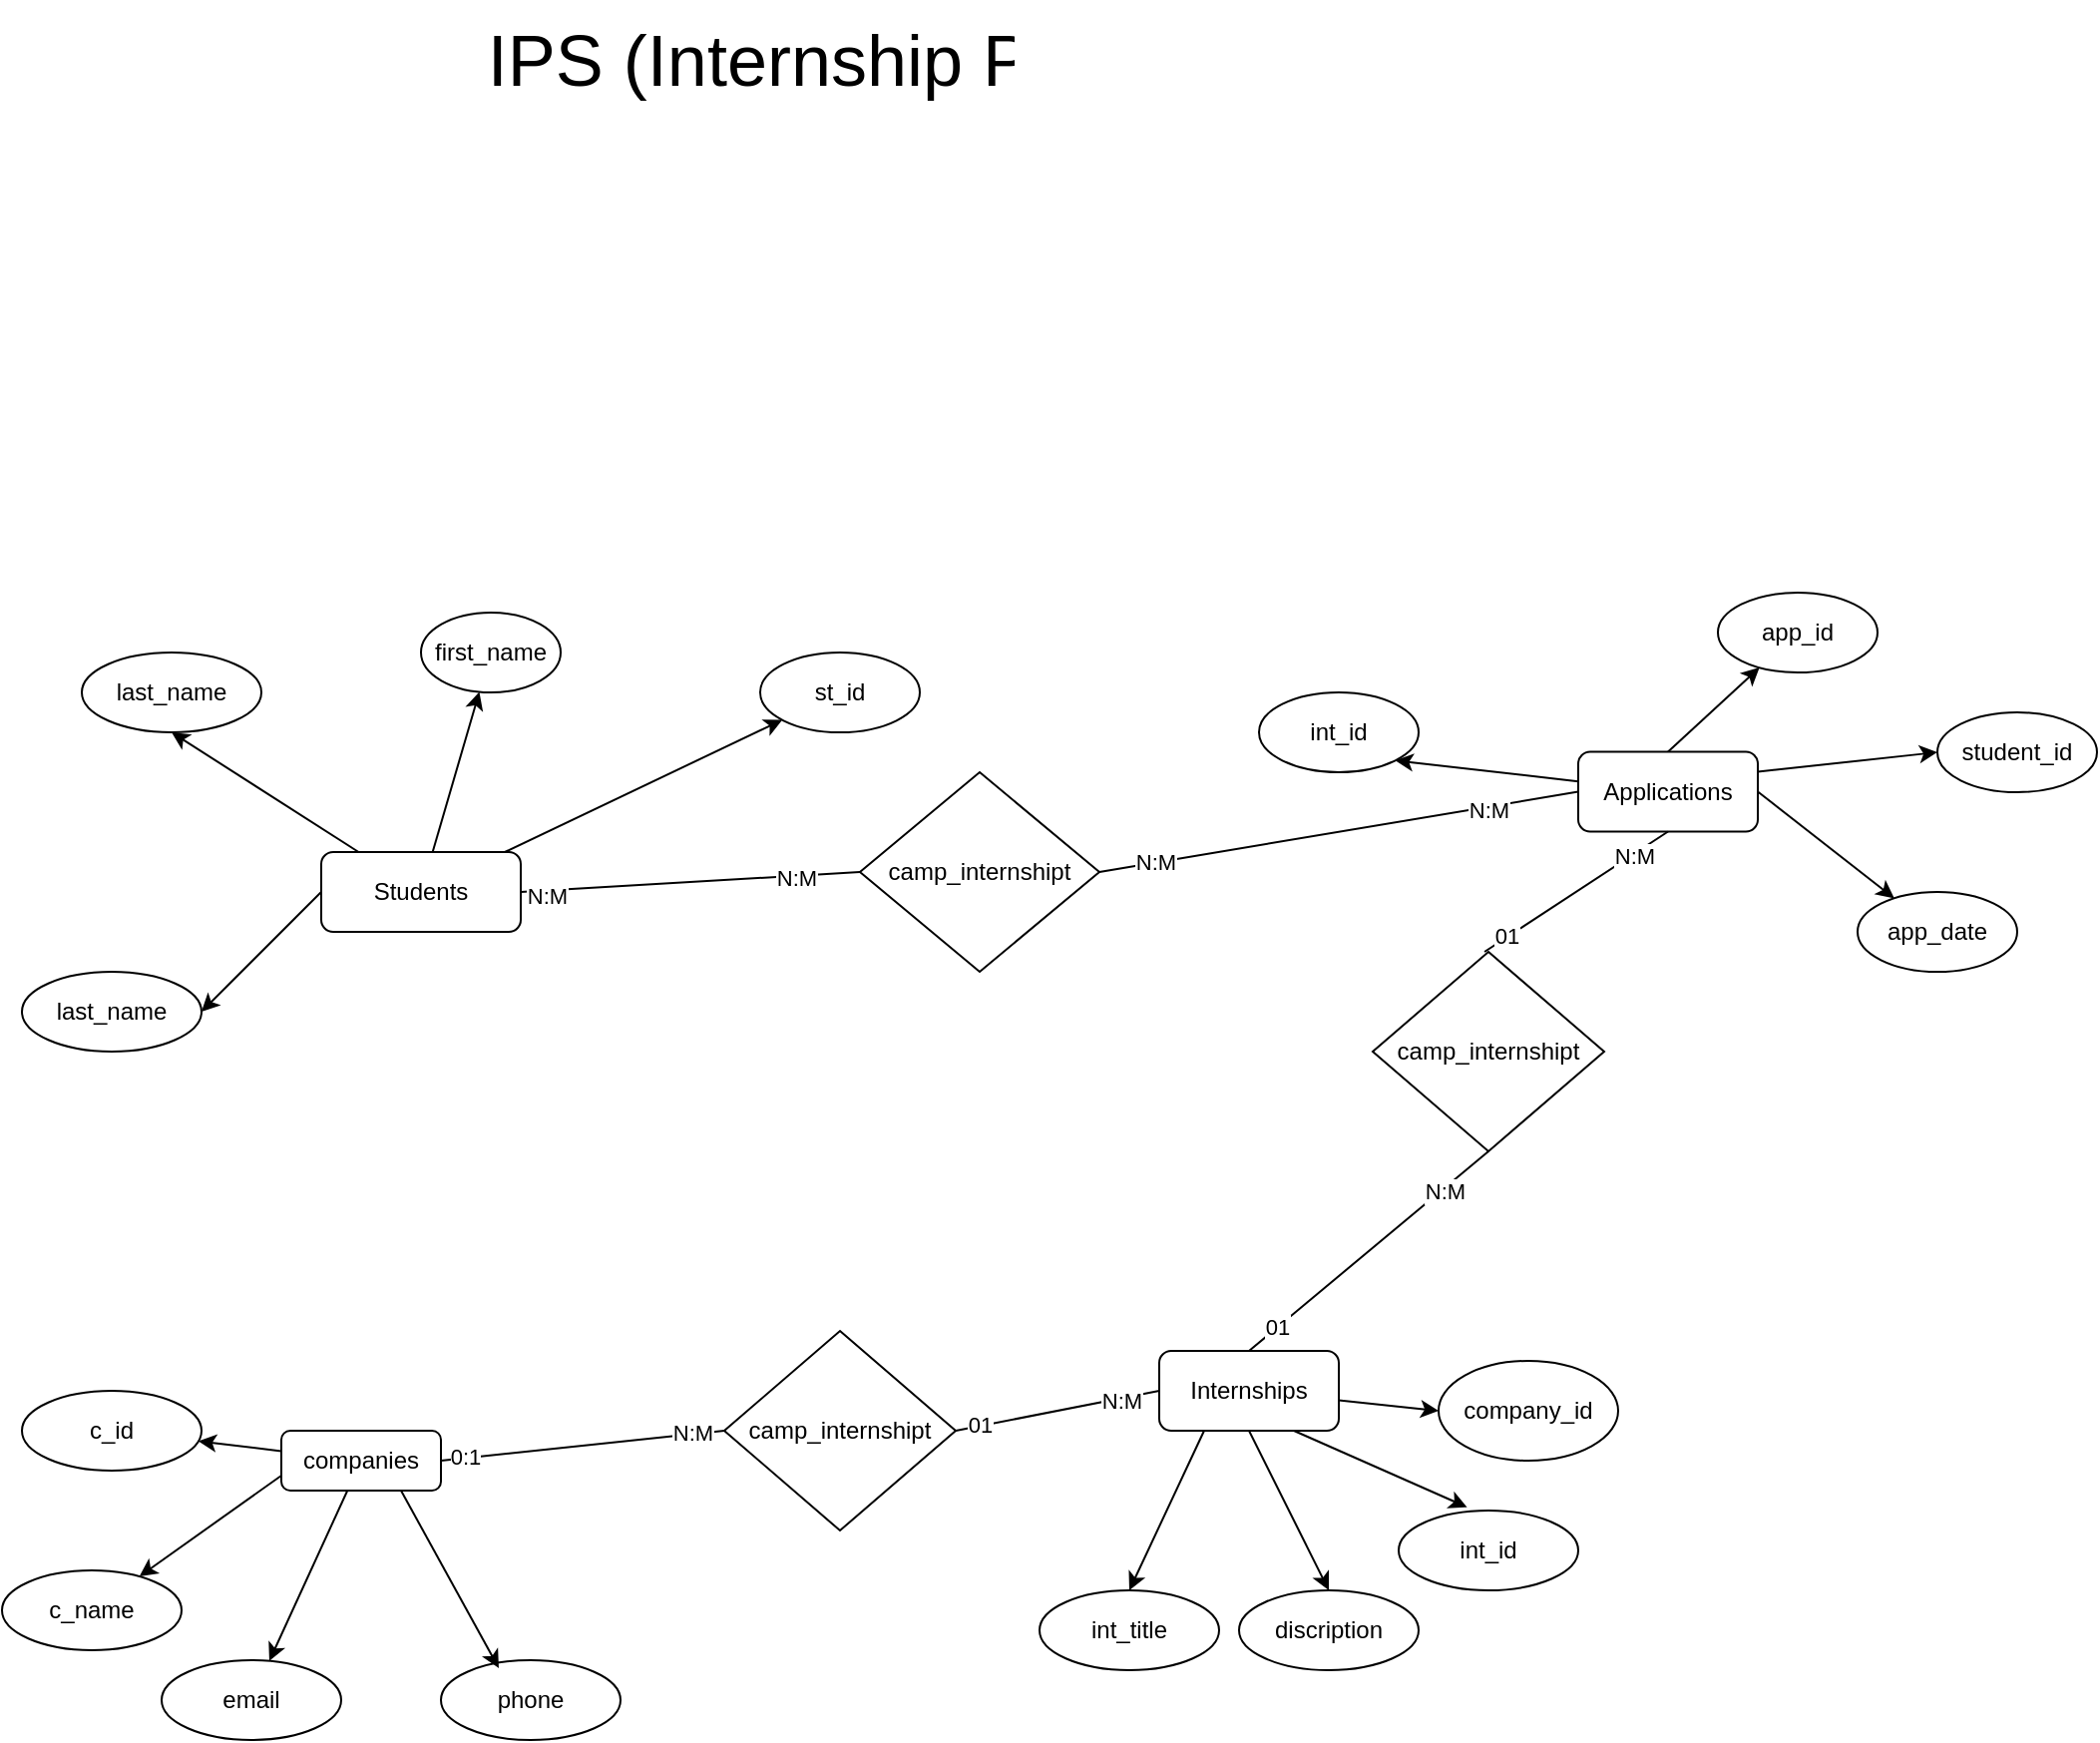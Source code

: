 <mxfile version="24.3.1" type="github">
  <diagram id="C5RBs43oDa-KdzZeNtuy" name="Page-1">
    <mxGraphModel dx="1764" dy="1096" grid="1" gridSize="10" guides="1" tooltips="1" connect="1" arrows="1" fold="1" page="1" pageScale="1" pageWidth="1169" pageHeight="1654" math="0" shadow="0">
      <root>
        <mxCell id="WIyWlLk6GJQsqaUBKTNV-0" />
        <mxCell id="WIyWlLk6GJQsqaUBKTNV-1" parent="WIyWlLk6GJQsqaUBKTNV-0" />
        <mxCell id="2hCVSm63KNfIA3iDKWOp-60" style="edgeStyle=none;rounded=0;orthogonalLoop=1;jettySize=auto;html=1;exitX=1;exitY=0.5;exitDx=0;exitDy=0;" edge="1" parent="WIyWlLk6GJQsqaUBKTNV-1" source="2hCVSm63KNfIA3iDKWOp-0" target="2hCVSm63KNfIA3iDKWOp-57">
          <mxGeometry relative="1" as="geometry" />
        </mxCell>
        <mxCell id="2hCVSm63KNfIA3iDKWOp-61" style="edgeStyle=none;rounded=0;orthogonalLoop=1;jettySize=auto;html=1;entryX=1;entryY=1;entryDx=0;entryDy=0;" edge="1" parent="WIyWlLk6GJQsqaUBKTNV-1" source="2hCVSm63KNfIA3iDKWOp-0" target="2hCVSm63KNfIA3iDKWOp-58">
          <mxGeometry relative="1" as="geometry" />
        </mxCell>
        <mxCell id="2hCVSm63KNfIA3iDKWOp-62" style="edgeStyle=none;rounded=0;orthogonalLoop=1;jettySize=auto;html=1;exitX=0.5;exitY=0;exitDx=0;exitDy=0;" edge="1" parent="WIyWlLk6GJQsqaUBKTNV-1" source="2hCVSm63KNfIA3iDKWOp-0" target="2hCVSm63KNfIA3iDKWOp-56">
          <mxGeometry relative="1" as="geometry" />
        </mxCell>
        <mxCell id="2hCVSm63KNfIA3iDKWOp-64" style="edgeStyle=none;rounded=0;orthogonalLoop=1;jettySize=auto;html=1;exitX=1;exitY=0.25;exitDx=0;exitDy=0;entryX=0;entryY=0.5;entryDx=0;entryDy=0;" edge="1" parent="WIyWlLk6GJQsqaUBKTNV-1" source="2hCVSm63KNfIA3iDKWOp-0" target="2hCVSm63KNfIA3iDKWOp-63">
          <mxGeometry relative="1" as="geometry" />
        </mxCell>
        <mxCell id="2hCVSm63KNfIA3iDKWOp-0" value="Applications" style="rounded=1;whiteSpace=wrap;html=1;" vertex="1" parent="WIyWlLk6GJQsqaUBKTNV-1">
          <mxGeometry x="850" y="419.75" width="90" height="40" as="geometry" />
        </mxCell>
        <mxCell id="2hCVSm63KNfIA3iDKWOp-5" value="" style="rounded=0;orthogonalLoop=1;jettySize=auto;html=1;" edge="1" parent="WIyWlLk6GJQsqaUBKTNV-1" source="2hCVSm63KNfIA3iDKWOp-1" target="2hCVSm63KNfIA3iDKWOp-4">
          <mxGeometry relative="1" as="geometry" />
        </mxCell>
        <mxCell id="2hCVSm63KNfIA3iDKWOp-8" value="" style="rounded=0;orthogonalLoop=1;jettySize=auto;html=1;" edge="1" parent="WIyWlLk6GJQsqaUBKTNV-1" source="2hCVSm63KNfIA3iDKWOp-1" target="2hCVSm63KNfIA3iDKWOp-6">
          <mxGeometry relative="1" as="geometry" />
        </mxCell>
        <mxCell id="2hCVSm63KNfIA3iDKWOp-11" style="rounded=0;orthogonalLoop=1;jettySize=auto;html=1;entryX=0.5;entryY=1;entryDx=0;entryDy=0;" edge="1" parent="WIyWlLk6GJQsqaUBKTNV-1" source="2hCVSm63KNfIA3iDKWOp-1" target="2hCVSm63KNfIA3iDKWOp-7">
          <mxGeometry relative="1" as="geometry" />
        </mxCell>
        <mxCell id="2hCVSm63KNfIA3iDKWOp-1" value="Students" style="rounded=1;whiteSpace=wrap;html=1;" vertex="1" parent="WIyWlLk6GJQsqaUBKTNV-1">
          <mxGeometry x="220" y="470" width="100" height="40" as="geometry" />
        </mxCell>
        <mxCell id="2hCVSm63KNfIA3iDKWOp-36" style="edgeStyle=none;rounded=0;orthogonalLoop=1;jettySize=auto;html=1;exitX=0.25;exitY=1;exitDx=0;exitDy=0;entryX=0.5;entryY=0;entryDx=0;entryDy=0;" edge="1" parent="WIyWlLk6GJQsqaUBKTNV-1" source="2hCVSm63KNfIA3iDKWOp-2" target="2hCVSm63KNfIA3iDKWOp-32">
          <mxGeometry relative="1" as="geometry" />
        </mxCell>
        <mxCell id="2hCVSm63KNfIA3iDKWOp-38" style="edgeStyle=none;rounded=0;orthogonalLoop=1;jettySize=auto;html=1;exitX=0.5;exitY=1;exitDx=0;exitDy=0;entryX=0.5;entryY=0;entryDx=0;entryDy=0;" edge="1" parent="WIyWlLk6GJQsqaUBKTNV-1" source="2hCVSm63KNfIA3iDKWOp-2" target="2hCVSm63KNfIA3iDKWOp-34">
          <mxGeometry relative="1" as="geometry" />
        </mxCell>
        <mxCell id="2hCVSm63KNfIA3iDKWOp-2" value="Internships" style="rounded=1;whiteSpace=wrap;html=1;" vertex="1" parent="WIyWlLk6GJQsqaUBKTNV-1">
          <mxGeometry x="640" y="720" width="90" height="40" as="geometry" />
        </mxCell>
        <mxCell id="2hCVSm63KNfIA3iDKWOp-24" value="" style="edgeStyle=none;rounded=0;orthogonalLoop=1;jettySize=auto;html=1;" edge="1" parent="WIyWlLk6GJQsqaUBKTNV-1" source="2hCVSm63KNfIA3iDKWOp-3" target="2hCVSm63KNfIA3iDKWOp-19">
          <mxGeometry relative="1" as="geometry" />
        </mxCell>
        <mxCell id="2hCVSm63KNfIA3iDKWOp-25" value="" style="edgeStyle=none;rounded=0;orthogonalLoop=1;jettySize=auto;html=1;" edge="1" parent="WIyWlLk6GJQsqaUBKTNV-1" source="2hCVSm63KNfIA3iDKWOp-3" target="2hCVSm63KNfIA3iDKWOp-21">
          <mxGeometry relative="1" as="geometry" />
        </mxCell>
        <mxCell id="2hCVSm63KNfIA3iDKWOp-28" style="edgeStyle=none;rounded=0;orthogonalLoop=1;jettySize=auto;html=1;exitX=0;exitY=0.75;exitDx=0;exitDy=0;" edge="1" parent="WIyWlLk6GJQsqaUBKTNV-1" source="2hCVSm63KNfIA3iDKWOp-3" target="2hCVSm63KNfIA3iDKWOp-18">
          <mxGeometry relative="1" as="geometry" />
        </mxCell>
        <mxCell id="2hCVSm63KNfIA3iDKWOp-3" value="companies" style="rounded=1;whiteSpace=wrap;html=1;" vertex="1" parent="WIyWlLk6GJQsqaUBKTNV-1">
          <mxGeometry x="200" y="760" width="80" height="30" as="geometry" />
        </mxCell>
        <mxCell id="2hCVSm63KNfIA3iDKWOp-4" value="st_id" style="ellipse;whiteSpace=wrap;html=1;" vertex="1" parent="WIyWlLk6GJQsqaUBKTNV-1">
          <mxGeometry x="440" y="370" width="80" height="40" as="geometry" />
        </mxCell>
        <mxCell id="2hCVSm63KNfIA3iDKWOp-6" value="first_name" style="ellipse;whiteSpace=wrap;html=1;" vertex="1" parent="WIyWlLk6GJQsqaUBKTNV-1">
          <mxGeometry x="270" y="350" width="70" height="40" as="geometry" />
        </mxCell>
        <mxCell id="2hCVSm63KNfIA3iDKWOp-7" value="last_name" style="ellipse;whiteSpace=wrap;html=1;" vertex="1" parent="WIyWlLk6GJQsqaUBKTNV-1">
          <mxGeometry x="100" y="370" width="90" height="40" as="geometry" />
        </mxCell>
        <mxCell id="2hCVSm63KNfIA3iDKWOp-13" value="last_name" style="ellipse;whiteSpace=wrap;html=1;" vertex="1" parent="WIyWlLk6GJQsqaUBKTNV-1">
          <mxGeometry x="70" y="530" width="90" height="40" as="geometry" />
        </mxCell>
        <mxCell id="2hCVSm63KNfIA3iDKWOp-14" style="rounded=0;orthogonalLoop=1;jettySize=auto;html=1;entryX=1;entryY=0.5;entryDx=0;entryDy=0;exitX=0;exitY=0.5;exitDx=0;exitDy=0;" edge="1" target="2hCVSm63KNfIA3iDKWOp-13" parent="WIyWlLk6GJQsqaUBKTNV-1" source="2hCVSm63KNfIA3iDKWOp-1">
          <mxGeometry relative="1" as="geometry">
            <mxPoint x="250" y="510" as="sourcePoint" />
          </mxGeometry>
        </mxCell>
        <mxCell id="2hCVSm63KNfIA3iDKWOp-15" style="edgeStyle=none;rounded=0;orthogonalLoop=1;jettySize=auto;html=1;exitX=0;exitY=0;exitDx=0;exitDy=0;" edge="1" parent="WIyWlLk6GJQsqaUBKTNV-1" source="2hCVSm63KNfIA3iDKWOp-2" target="2hCVSm63KNfIA3iDKWOp-2">
          <mxGeometry relative="1" as="geometry" />
        </mxCell>
        <mxCell id="2hCVSm63KNfIA3iDKWOp-18" value="c_name" style="ellipse;whiteSpace=wrap;html=1;" vertex="1" parent="WIyWlLk6GJQsqaUBKTNV-1">
          <mxGeometry x="60" y="830" width="90" height="40" as="geometry" />
        </mxCell>
        <mxCell id="2hCVSm63KNfIA3iDKWOp-19" value="c_id" style="ellipse;whiteSpace=wrap;html=1;" vertex="1" parent="WIyWlLk6GJQsqaUBKTNV-1">
          <mxGeometry x="70" y="740" width="90" height="40" as="geometry" />
        </mxCell>
        <mxCell id="2hCVSm63KNfIA3iDKWOp-21" value="email" style="ellipse;whiteSpace=wrap;html=1;" vertex="1" parent="WIyWlLk6GJQsqaUBKTNV-1">
          <mxGeometry x="140" y="875" width="90" height="40" as="geometry" />
        </mxCell>
        <mxCell id="2hCVSm63KNfIA3iDKWOp-22" value="phone" style="ellipse;whiteSpace=wrap;html=1;" vertex="1" parent="WIyWlLk6GJQsqaUBKTNV-1">
          <mxGeometry x="280" y="875" width="90" height="40" as="geometry" />
        </mxCell>
        <mxCell id="2hCVSm63KNfIA3iDKWOp-29" style="edgeStyle=none;rounded=0;orthogonalLoop=1;jettySize=auto;html=1;exitX=0.75;exitY=1;exitDx=0;exitDy=0;entryX=0.322;entryY=0.1;entryDx=0;entryDy=0;entryPerimeter=0;" edge="1" parent="WIyWlLk6GJQsqaUBKTNV-1" source="2hCVSm63KNfIA3iDKWOp-3" target="2hCVSm63KNfIA3iDKWOp-22">
          <mxGeometry relative="1" as="geometry" />
        </mxCell>
        <mxCell id="2hCVSm63KNfIA3iDKWOp-30" value="camp_internshipt" style="rhombus;whiteSpace=wrap;html=1;" vertex="1" parent="WIyWlLk6GJQsqaUBKTNV-1">
          <mxGeometry x="422" y="710" width="116" height="100" as="geometry" />
        </mxCell>
        <mxCell id="2hCVSm63KNfIA3iDKWOp-31" value="int_id" style="ellipse;whiteSpace=wrap;html=1;" vertex="1" parent="WIyWlLk6GJQsqaUBKTNV-1">
          <mxGeometry x="760" y="800" width="90" height="40" as="geometry" />
        </mxCell>
        <mxCell id="2hCVSm63KNfIA3iDKWOp-32" value="int_title" style="ellipse;whiteSpace=wrap;html=1;" vertex="1" parent="WIyWlLk6GJQsqaUBKTNV-1">
          <mxGeometry x="580" y="840" width="90" height="40" as="geometry" />
        </mxCell>
        <mxCell id="2hCVSm63KNfIA3iDKWOp-33" value="company_id" style="ellipse;whiteSpace=wrap;html=1;" vertex="1" parent="WIyWlLk6GJQsqaUBKTNV-1">
          <mxGeometry x="780" y="725" width="90" height="50" as="geometry" />
        </mxCell>
        <mxCell id="2hCVSm63KNfIA3iDKWOp-34" value="discription" style="ellipse;whiteSpace=wrap;html=1;" vertex="1" parent="WIyWlLk6GJQsqaUBKTNV-1">
          <mxGeometry x="680" y="840" width="90" height="40" as="geometry" />
        </mxCell>
        <mxCell id="2hCVSm63KNfIA3iDKWOp-35" style="edgeStyle=none;rounded=0;orthogonalLoop=1;jettySize=auto;html=1;exitX=0.75;exitY=1;exitDx=0;exitDy=0;entryX=0.381;entryY=-0.042;entryDx=0;entryDy=0;entryPerimeter=0;" edge="1" parent="WIyWlLk6GJQsqaUBKTNV-1" source="2hCVSm63KNfIA3iDKWOp-2" target="2hCVSm63KNfIA3iDKWOp-31">
          <mxGeometry relative="1" as="geometry" />
        </mxCell>
        <mxCell id="2hCVSm63KNfIA3iDKWOp-37" style="edgeStyle=none;rounded=0;orthogonalLoop=1;jettySize=auto;html=1;entryX=0;entryY=0.5;entryDx=0;entryDy=0;" edge="1" parent="WIyWlLk6GJQsqaUBKTNV-1" source="2hCVSm63KNfIA3iDKWOp-2" target="2hCVSm63KNfIA3iDKWOp-33">
          <mxGeometry relative="1" as="geometry" />
        </mxCell>
        <mxCell id="2hCVSm63KNfIA3iDKWOp-40" value="" style="endArrow=none;html=1;rounded=0;entryX=0;entryY=0.5;entryDx=0;entryDy=0;exitX=1;exitY=0.5;exitDx=0;exitDy=0;" edge="1" parent="WIyWlLk6GJQsqaUBKTNV-1" source="2hCVSm63KNfIA3iDKWOp-3" target="2hCVSm63KNfIA3iDKWOp-30">
          <mxGeometry width="50" height="50" relative="1" as="geometry">
            <mxPoint x="280" y="780" as="sourcePoint" />
            <mxPoint x="330" y="730" as="targetPoint" />
          </mxGeometry>
        </mxCell>
        <mxCell id="2hCVSm63KNfIA3iDKWOp-43" value="0:1" style="edgeLabel;html=1;align=center;verticalAlign=middle;resizable=0;points=[];" vertex="1" connectable="0" parent="2hCVSm63KNfIA3iDKWOp-40">
          <mxGeometry x="-0.839" y="1" relative="1" as="geometry">
            <mxPoint as="offset" />
          </mxGeometry>
        </mxCell>
        <mxCell id="2hCVSm63KNfIA3iDKWOp-44" value="N:M" style="edgeLabel;html=1;align=center;verticalAlign=middle;resizable=0;points=[];" vertex="1" connectable="0" parent="2hCVSm63KNfIA3iDKWOp-40">
          <mxGeometry x="0.78" y="1" relative="1" as="geometry">
            <mxPoint as="offset" />
          </mxGeometry>
        </mxCell>
        <mxCell id="2hCVSm63KNfIA3iDKWOp-41" value="" style="endArrow=none;html=1;rounded=0;entryX=0;entryY=0.5;entryDx=0;entryDy=0;exitX=1;exitY=0.5;exitDx=0;exitDy=0;" edge="1" parent="WIyWlLk6GJQsqaUBKTNV-1" source="2hCVSm63KNfIA3iDKWOp-30" target="2hCVSm63KNfIA3iDKWOp-2">
          <mxGeometry width="50" height="50" relative="1" as="geometry">
            <mxPoint x="550" y="760" as="sourcePoint" />
            <mxPoint x="676" y="752.5" as="targetPoint" />
          </mxGeometry>
        </mxCell>
        <mxCell id="2hCVSm63KNfIA3iDKWOp-45" value="N:M" style="edgeLabel;html=1;align=center;verticalAlign=middle;resizable=0;points=[];" vertex="1" connectable="0" parent="2hCVSm63KNfIA3iDKWOp-41">
          <mxGeometry x="0.623" y="-1" relative="1" as="geometry">
            <mxPoint as="offset" />
          </mxGeometry>
        </mxCell>
        <mxCell id="2hCVSm63KNfIA3iDKWOp-46" value="01" style="edgeLabel;html=1;align=center;verticalAlign=middle;resizable=0;points=[];" vertex="1" connectable="0" parent="2hCVSm63KNfIA3iDKWOp-41">
          <mxGeometry x="-0.766" y="1" relative="1" as="geometry">
            <mxPoint as="offset" />
          </mxGeometry>
        </mxCell>
        <mxCell id="2hCVSm63KNfIA3iDKWOp-47" value="camp_internshipt" style="rhombus;whiteSpace=wrap;html=1;" vertex="1" parent="WIyWlLk6GJQsqaUBKTNV-1">
          <mxGeometry x="747" y="520" width="116" height="100" as="geometry" />
        </mxCell>
        <mxCell id="2hCVSm63KNfIA3iDKWOp-50" value="" style="endArrow=none;html=1;rounded=0;entryX=0.5;entryY=1;entryDx=0;entryDy=0;exitX=0.5;exitY=0;exitDx=0;exitDy=0;" edge="1" parent="WIyWlLk6GJQsqaUBKTNV-1" source="2hCVSm63KNfIA3iDKWOp-2" target="2hCVSm63KNfIA3iDKWOp-47">
          <mxGeometry width="50" height="50" relative="1" as="geometry">
            <mxPoint x="648" y="660" as="sourcePoint" />
            <mxPoint x="780" y="640" as="targetPoint" />
          </mxGeometry>
        </mxCell>
        <mxCell id="2hCVSm63KNfIA3iDKWOp-51" value="N:M" style="edgeLabel;html=1;align=center;verticalAlign=middle;resizable=0;points=[];" vertex="1" connectable="0" parent="2hCVSm63KNfIA3iDKWOp-50">
          <mxGeometry x="0.623" y="-1" relative="1" as="geometry">
            <mxPoint as="offset" />
          </mxGeometry>
        </mxCell>
        <mxCell id="2hCVSm63KNfIA3iDKWOp-52" value="01" style="edgeLabel;html=1;align=center;verticalAlign=middle;resizable=0;points=[];" vertex="1" connectable="0" parent="2hCVSm63KNfIA3iDKWOp-50">
          <mxGeometry x="-0.766" y="1" relative="1" as="geometry">
            <mxPoint as="offset" />
          </mxGeometry>
        </mxCell>
        <mxCell id="2hCVSm63KNfIA3iDKWOp-53" value="" style="endArrow=none;html=1;rounded=0;entryX=0.5;entryY=1;entryDx=0;entryDy=0;exitX=0.483;exitY=0;exitDx=0;exitDy=0;exitPerimeter=0;" edge="1" parent="WIyWlLk6GJQsqaUBKTNV-1" source="2hCVSm63KNfIA3iDKWOp-47" target="2hCVSm63KNfIA3iDKWOp-0">
          <mxGeometry width="50" height="50" relative="1" as="geometry">
            <mxPoint x="813" y="520" as="sourcePoint" />
            <mxPoint x="945" y="500" as="targetPoint" />
          </mxGeometry>
        </mxCell>
        <mxCell id="2hCVSm63KNfIA3iDKWOp-54" value="N:M" style="edgeLabel;html=1;align=center;verticalAlign=middle;resizable=0;points=[];" vertex="1" connectable="0" parent="2hCVSm63KNfIA3iDKWOp-53">
          <mxGeometry x="0.623" y="-1" relative="1" as="geometry">
            <mxPoint as="offset" />
          </mxGeometry>
        </mxCell>
        <mxCell id="2hCVSm63KNfIA3iDKWOp-55" value="01" style="edgeLabel;html=1;align=center;verticalAlign=middle;resizable=0;points=[];" vertex="1" connectable="0" parent="2hCVSm63KNfIA3iDKWOp-53">
          <mxGeometry x="-0.766" y="1" relative="1" as="geometry">
            <mxPoint as="offset" />
          </mxGeometry>
        </mxCell>
        <mxCell id="2hCVSm63KNfIA3iDKWOp-56" value="app_id" style="ellipse;whiteSpace=wrap;html=1;" vertex="1" parent="WIyWlLk6GJQsqaUBKTNV-1">
          <mxGeometry x="920" y="340" width="80" height="40" as="geometry" />
        </mxCell>
        <mxCell id="2hCVSm63KNfIA3iDKWOp-57" value="app_date" style="ellipse;whiteSpace=wrap;html=1;" vertex="1" parent="WIyWlLk6GJQsqaUBKTNV-1">
          <mxGeometry x="990" y="490" width="80" height="40" as="geometry" />
        </mxCell>
        <mxCell id="2hCVSm63KNfIA3iDKWOp-58" value="int_id" style="ellipse;whiteSpace=wrap;html=1;" vertex="1" parent="WIyWlLk6GJQsqaUBKTNV-1">
          <mxGeometry x="690" y="390" width="80" height="40" as="geometry" />
        </mxCell>
        <mxCell id="2hCVSm63KNfIA3iDKWOp-63" value="student_id" style="ellipse;whiteSpace=wrap;html=1;" vertex="1" parent="WIyWlLk6GJQsqaUBKTNV-1">
          <mxGeometry x="1030" y="400" width="80" height="40" as="geometry" />
        </mxCell>
        <mxCell id="2hCVSm63KNfIA3iDKWOp-65" value="camp_internshipt" style="rhombus;whiteSpace=wrap;html=1;" vertex="1" parent="WIyWlLk6GJQsqaUBKTNV-1">
          <mxGeometry x="490" y="430" width="120" height="100" as="geometry" />
        </mxCell>
        <mxCell id="2hCVSm63KNfIA3iDKWOp-66" value="" style="endArrow=none;html=1;rounded=0;entryX=0;entryY=0.5;entryDx=0;entryDy=0;exitX=1;exitY=0.5;exitDx=0;exitDy=0;" edge="1" parent="WIyWlLk6GJQsqaUBKTNV-1" source="2hCVSm63KNfIA3iDKWOp-65" target="2hCVSm63KNfIA3iDKWOp-0">
          <mxGeometry width="50" height="50" relative="1" as="geometry">
            <mxPoint x="634" y="500" as="sourcePoint" />
            <mxPoint x="736" y="480" as="targetPoint" />
          </mxGeometry>
        </mxCell>
        <mxCell id="2hCVSm63KNfIA3iDKWOp-67" value="N:M" style="edgeLabel;html=1;align=center;verticalAlign=middle;resizable=0;points=[];" vertex="1" connectable="0" parent="2hCVSm63KNfIA3iDKWOp-66">
          <mxGeometry x="0.623" y="-1" relative="1" as="geometry">
            <mxPoint as="offset" />
          </mxGeometry>
        </mxCell>
        <mxCell id="2hCVSm63KNfIA3iDKWOp-68" value="N:M" style="edgeLabel;html=1;align=center;verticalAlign=middle;resizable=0;points=[];" vertex="1" connectable="0" parent="2hCVSm63KNfIA3iDKWOp-66">
          <mxGeometry x="-0.766" y="1" relative="1" as="geometry">
            <mxPoint as="offset" />
          </mxGeometry>
        </mxCell>
        <mxCell id="2hCVSm63KNfIA3iDKWOp-69" value="" style="endArrow=none;html=1;rounded=0;entryX=0;entryY=0.5;entryDx=0;entryDy=0;exitX=1;exitY=0.5;exitDx=0;exitDy=0;" edge="1" parent="WIyWlLk6GJQsqaUBKTNV-1" source="2hCVSm63KNfIA3iDKWOp-1" target="2hCVSm63KNfIA3iDKWOp-65">
          <mxGeometry width="50" height="50" relative="1" as="geometry">
            <mxPoint x="290" y="540" as="sourcePoint" />
            <mxPoint x="530" y="500" as="targetPoint" />
          </mxGeometry>
        </mxCell>
        <mxCell id="2hCVSm63KNfIA3iDKWOp-70" value="N:M" style="edgeLabel;html=1;align=center;verticalAlign=middle;resizable=0;points=[];" vertex="1" connectable="0" parent="2hCVSm63KNfIA3iDKWOp-69">
          <mxGeometry x="0.623" y="-1" relative="1" as="geometry">
            <mxPoint as="offset" />
          </mxGeometry>
        </mxCell>
        <mxCell id="2hCVSm63KNfIA3iDKWOp-72" value="N:M" style="edgeLabel;html=1;align=center;verticalAlign=middle;resizable=0;points=[];" vertex="1" connectable="0" parent="2hCVSm63KNfIA3iDKWOp-69">
          <mxGeometry x="-0.852" y="-2" relative="1" as="geometry">
            <mxPoint as="offset" />
          </mxGeometry>
        </mxCell>
        <mxCell id="2hCVSm63KNfIA3iDKWOp-73" value="&lt;font style=&quot;font-size: 36px;&quot;&gt;IPS (Internship Provision System) ERD&lt;/font&gt;" style="text;html=1;align=center;verticalAlign=middle;resizable=0;points=[];autosize=1;strokeColor=none;fillColor=none;" vertex="1" parent="WIyWlLk6GJQsqaUBKTNV-1">
          <mxGeometry x="290" y="43" width="650" height="60" as="geometry" />
        </mxCell>
      </root>
    </mxGraphModel>
  </diagram>
</mxfile>
